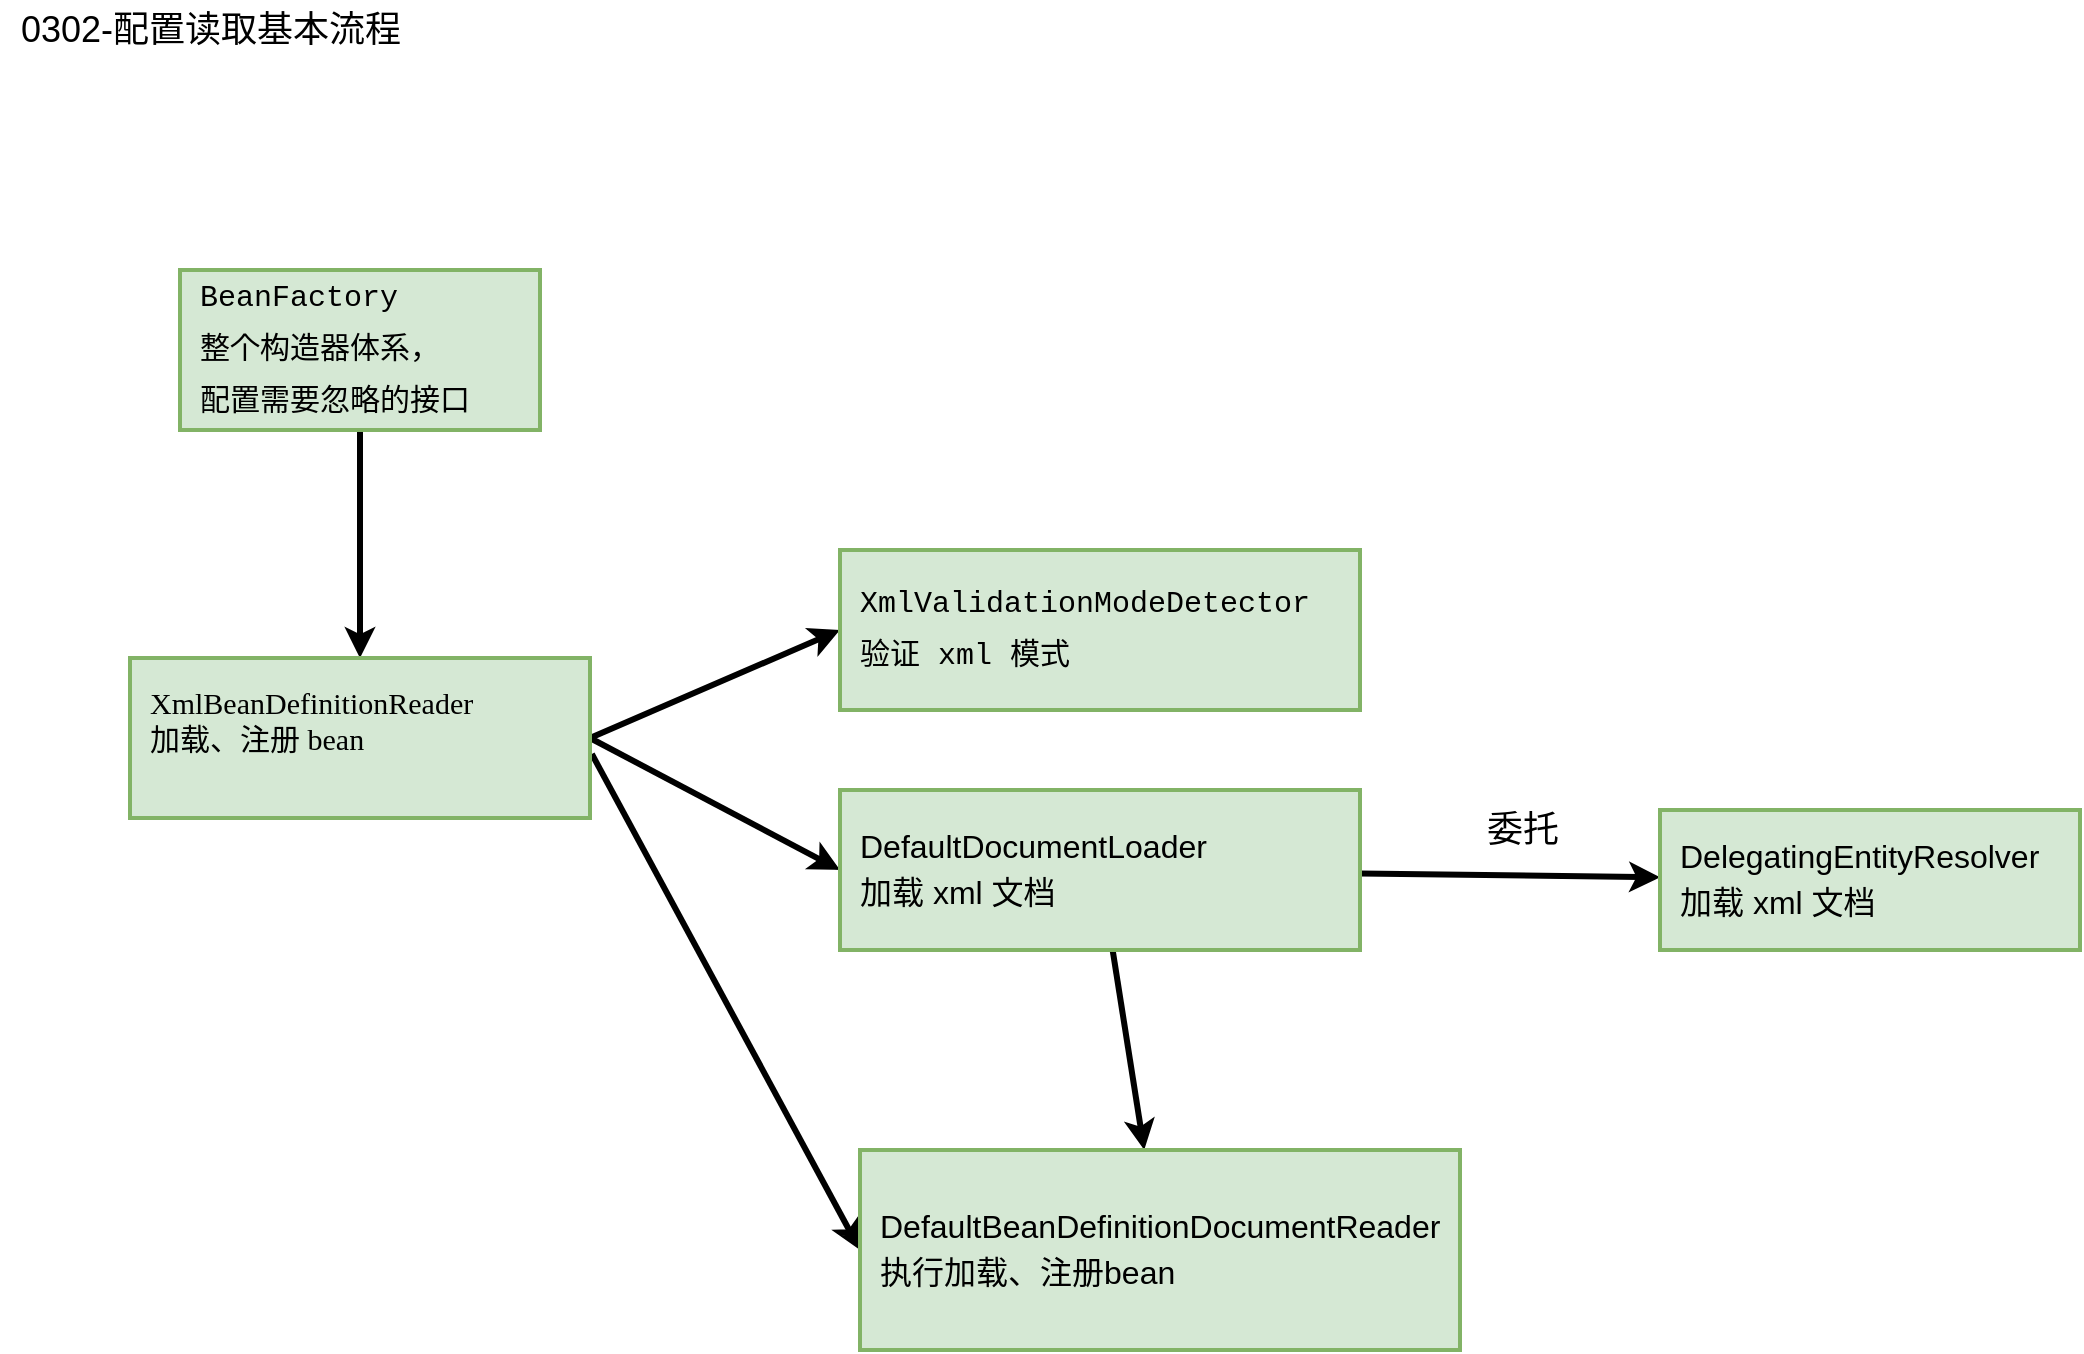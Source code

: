 <mxfile version="14.6.13" type="device"><diagram id="4LjiEU2k_c3qXquEgJx9" name="第 1 页"><mxGraphModel dx="1106" dy="761" grid="1" gridSize="10" guides="1" tooltips="1" connect="1" arrows="1" fold="1" page="1" pageScale="1" pageWidth="1169" pageHeight="827" math="0" shadow="0"><root><mxCell id="0"/><mxCell id="1" parent="0"/><mxCell id="23zlBnc2EWmXB21UKO9i-5" style="rounded=0;orthogonalLoop=1;jettySize=auto;html=1;exitX=0.5;exitY=1;exitDx=0;exitDy=0;entryX=0.5;entryY=0;entryDx=0;entryDy=0;fontSize=18;strokeWidth=3;" edge="1" parent="1" source="23zlBnc2EWmXB21UKO9i-1" target="23zlBnc2EWmXB21UKO9i-4"><mxGeometry relative="1" as="geometry"/></mxCell><mxCell id="23zlBnc2EWmXB21UKO9i-1" value="&lt;p style=&quot;color: rgb(255 , 255 , 255) ; text-indent: 0in ; line-height: normal ; margin: 0pt 0in ; word-break: normal ; font-size: 15px&quot;&gt;&lt;/p&gt;&lt;div style=&quot;font-family: &amp;#34;menlo&amp;#34; , &amp;#34;monaco&amp;#34; , &amp;#34;courier new&amp;#34; , monospace ; font-size: 15px ; line-height: 26px&quot;&gt;&lt;div&gt;BeanFactory&lt;/div&gt;&lt;div&gt;整个构造器体系，&lt;/div&gt;&lt;div&gt;配置需要忽略的接口&lt;/div&gt;&lt;/div&gt;" style="rounded=0;whiteSpace=wrap;html=1;strokeWidth=2;align=left;fillColor=#d5e8d4;spacing=10;strokeColor=#82b366;" vertex="1" parent="1"><mxGeometry x="180" y="180" width="180" height="80" as="geometry"/></mxCell><mxCell id="23zlBnc2EWmXB21UKO9i-2" value="0302-配置读取基本流程" style="text;html=1;align=center;verticalAlign=middle;resizable=0;points=[];autosize=1;strokeColor=none;fontSize=18;" vertex="1" parent="1"><mxGeometry x="90" y="45" width="210" height="30" as="geometry"/></mxCell><mxCell id="23zlBnc2EWmXB21UKO9i-9" style="edgeStyle=none;rounded=0;orthogonalLoop=1;jettySize=auto;html=1;entryX=0;entryY=0.5;entryDx=0;entryDy=0;fontSize=18;strokeWidth=3;exitX=1;exitY=0.5;exitDx=0;exitDy=0;" edge="1" parent="1" source="23zlBnc2EWmXB21UKO9i-4" target="23zlBnc2EWmXB21UKO9i-8"><mxGeometry relative="1" as="geometry"><mxPoint x="393" y="414" as="sourcePoint"/></mxGeometry></mxCell><mxCell id="23zlBnc2EWmXB21UKO9i-11" style="edgeStyle=none;rounded=0;orthogonalLoop=1;jettySize=auto;html=1;entryX=0;entryY=0.5;entryDx=0;entryDy=0;fontSize=18;strokeWidth=3;exitX=1;exitY=0.5;exitDx=0;exitDy=0;" edge="1" parent="1" source="23zlBnc2EWmXB21UKO9i-4" target="23zlBnc2EWmXB21UKO9i-10"><mxGeometry relative="1" as="geometry"/></mxCell><mxCell id="23zlBnc2EWmXB21UKO9i-17" style="edgeStyle=none;rounded=0;orthogonalLoop=1;jettySize=auto;html=1;entryX=0;entryY=0.5;entryDx=0;entryDy=0;fontSize=18;strokeWidth=3;exitX=1.004;exitY=0.6;exitDx=0;exitDy=0;exitPerimeter=0;" edge="1" parent="1" source="23zlBnc2EWmXB21UKO9i-4" target="23zlBnc2EWmXB21UKO9i-15"><mxGeometry relative="1" as="geometry"/></mxCell><mxCell id="23zlBnc2EWmXB21UKO9i-4" value="&lt;p style=&quot;color: rgb(255 , 255 , 255) ; text-indent: 0in ; line-height: normal ; margin: 0pt 0in ; word-break: normal ; font-size: 15px&quot;&gt;&lt;/p&gt;&lt;span style=&quot;text-indent: 0in&quot;&gt;&lt;div&gt;&lt;font face=&quot;dengxian&quot;&gt;&lt;span style=&quot;font-size: 15px&quot;&gt;XmlBeanDefinitionReader&lt;/span&gt;&lt;/font&gt;&lt;/div&gt;&lt;div&gt;&lt;font face=&quot;dengxian&quot;&gt;&lt;span style=&quot;font-size: 15px&quot;&gt;加载、注册 bean&lt;/span&gt;&lt;/font&gt;&lt;/div&gt;&lt;div style=&quot;color: black ; font-family: &amp;#34;dengxian&amp;#34; ; font-size: 15px&quot;&gt;&lt;br&gt;&lt;/div&gt;&lt;/span&gt;" style="rounded=0;whiteSpace=wrap;html=1;strokeWidth=2;align=left;fillColor=#d5e8d4;spacing=10;strokeColor=#82b366;" vertex="1" parent="1"><mxGeometry x="155" y="374" width="230" height="80" as="geometry"/></mxCell><mxCell id="23zlBnc2EWmXB21UKO9i-8" value="&lt;p style=&quot;color: rgb(255 , 255 , 255) ; text-indent: 0in ; line-height: normal ; margin: 0pt 0in ; word-break: normal ; font-size: 15px&quot;&gt;&lt;/p&gt;&lt;span style=&quot;text-indent: 0in&quot;&gt;&lt;div style=&quot;font-size: 15px&quot;&gt;&lt;div style=&quot;font-family: &amp;#34;menlo&amp;#34; , &amp;#34;monaco&amp;#34; , &amp;#34;courier new&amp;#34; , monospace ; line-height: 26px&quot;&gt;&lt;div&gt;XmlValidationModeDetector&lt;/div&gt;&lt;div&gt;验证 xml 模式&lt;/div&gt;&lt;/div&gt;&lt;/div&gt;&lt;/span&gt;" style="rounded=0;whiteSpace=wrap;html=1;strokeWidth=2;align=left;fillColor=#d5e8d4;spacing=10;strokeColor=#82b366;" vertex="1" parent="1"><mxGeometry x="510" y="320" width="260" height="80" as="geometry"/></mxCell><mxCell id="23zlBnc2EWmXB21UKO9i-13" value="" style="edgeStyle=none;rounded=0;orthogonalLoop=1;jettySize=auto;html=1;fontSize=18;strokeWidth=3;" edge="1" parent="1" source="23zlBnc2EWmXB21UKO9i-10" target="23zlBnc2EWmXB21UKO9i-12"><mxGeometry relative="1" as="geometry"/></mxCell><mxCell id="23zlBnc2EWmXB21UKO9i-14" value="委托" style="edgeLabel;html=1;align=center;verticalAlign=middle;resizable=0;points=[];fontSize=18;" vertex="1" connectable="0" parent="23zlBnc2EWmXB21UKO9i-13"><mxGeometry x="0.08" y="2" relative="1" as="geometry"><mxPoint y="-21" as="offset"/></mxGeometry></mxCell><mxCell id="23zlBnc2EWmXB21UKO9i-16" value="" style="edgeStyle=none;rounded=0;orthogonalLoop=1;jettySize=auto;html=1;fontSize=18;strokeWidth=3;" edge="1" parent="1" source="23zlBnc2EWmXB21UKO9i-10" target="23zlBnc2EWmXB21UKO9i-15"><mxGeometry relative="1" as="geometry"/></mxCell><mxCell id="23zlBnc2EWmXB21UKO9i-10" value="&lt;p style=&quot;color: rgb(255 , 255 , 255) ; text-indent: 0in ; line-height: normal ; margin: 0pt 0in ; word-break: normal ; font-size: 15px&quot;&gt;&lt;/p&gt;&lt;span style=&quot;text-indent: 0in&quot;&gt;&lt;div style=&quot;font-size: 15px&quot;&gt;&lt;div style=&quot;font-family: &amp;#34;menlo&amp;#34; , &amp;#34;monaco&amp;#34; , &amp;#34;courier new&amp;#34; , monospace ; line-height: 26px&quot;&gt;&lt;p class=&quot;p1&quot; style=&quot;margin: 0px ; font-stretch: normal ; font-size: 16px ; line-height: normal ; font-family: &amp;#34;helvetica&amp;#34;&quot;&gt;DefaultDocumentLoader&lt;/p&gt;&lt;p class=&quot;p1&quot; style=&quot;margin: 0px ; font-stretch: normal ; font-size: 16px ; line-height: normal ; font-family: &amp;#34;helvetica&amp;#34;&quot;&gt;&lt;span class=&quot;s1&quot; style=&quot;font-stretch: normal ; line-height: normal ; font-family: &amp;#34;pingfang sc&amp;#34;&quot;&gt;加载&lt;/span&gt; xml &lt;span class=&quot;s1&quot; style=&quot;font-stretch: normal ; line-height: normal ; font-family: &amp;#34;pingfang sc&amp;#34;&quot;&gt;文档&lt;/span&gt;&lt;/p&gt;&lt;/div&gt;&lt;/div&gt;&lt;/span&gt;" style="rounded=0;whiteSpace=wrap;html=1;strokeWidth=2;align=left;fillColor=#d5e8d4;spacing=10;strokeColor=#82b366;" vertex="1" parent="1"><mxGeometry x="510" y="440" width="260" height="80" as="geometry"/></mxCell><mxCell id="23zlBnc2EWmXB21UKO9i-12" value="&lt;p class=&quot;p1&quot; style=&quot;margin: 0px ; font-stretch: normal ; font-size: 16px ; line-height: normal&quot;&gt;DelegatingEntityResolver&lt;/p&gt;&lt;p class=&quot;p1&quot; style=&quot;margin: 0px ; font-stretch: normal ; font-size: 16px ; line-height: normal&quot;&gt;&lt;span class=&quot;s1&quot; style=&quot;font-stretch: normal ; line-height: normal ; font-family: &amp;#34;pingfang sc&amp;#34;&quot;&gt;加载&lt;/span&gt; xml &lt;span class=&quot;s1&quot; style=&quot;font-stretch: normal ; line-height: normal ; font-family: &amp;#34;pingfang sc&amp;#34;&quot;&gt;文档&lt;/span&gt;&lt;/p&gt;" style="whiteSpace=wrap;html=1;rounded=0;align=left;strokeColor=#82b366;strokeWidth=2;fillColor=#d5e8d4;spacing=10;" vertex="1" parent="1"><mxGeometry x="920" y="450" width="210" height="70" as="geometry"/></mxCell><mxCell id="23zlBnc2EWmXB21UKO9i-15" value="&lt;p class=&quot;p1&quot; style=&quot;margin: 0px ; font-stretch: normal ; font-size: 16px ; line-height: normal&quot;&gt;DefaultBeanDefinitionDocumentReader&lt;/p&gt;&lt;p class=&quot;p2&quot; style=&quot;margin: 0px ; font-stretch: normal ; font-size: 16px ; line-height: normal ; font-family: &amp;#34;pingfang sc&amp;#34;&quot;&gt;执行加载、注册&lt;span class=&quot;s1&quot; style=&quot;font-stretch: normal ; line-height: normal ; font-family: &amp;#34;helvetica&amp;#34;&quot;&gt;bean&lt;span class=&quot;Apple-converted-space&quot;&gt;&amp;nbsp;&lt;/span&gt;&lt;/span&gt;&lt;/p&gt;" style="whiteSpace=wrap;html=1;rounded=0;align=left;strokeColor=#82b366;strokeWidth=2;fillColor=#d5e8d4;spacing=10;" vertex="1" parent="1"><mxGeometry x="520" y="620" width="300" height="100" as="geometry"/></mxCell></root></mxGraphModel></diagram></mxfile>